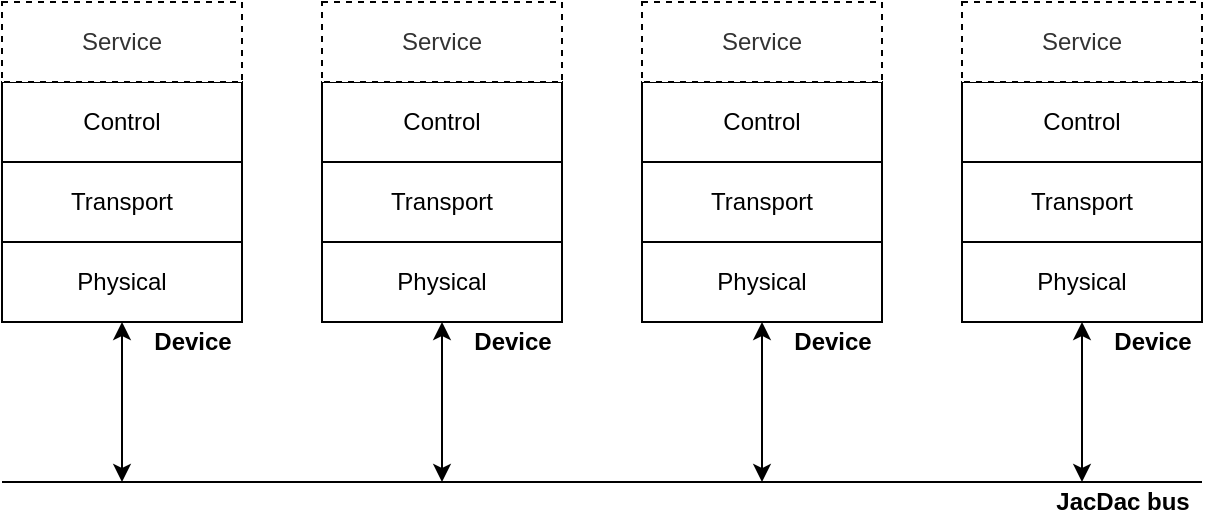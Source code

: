 <mxfile version="12.9.13" type="device"><diagram id="HprpYEN0h96NzXgQkXMR" name="Page-1"><mxGraphModel dx="763" dy="582" grid="1" gridSize="10" guides="1" tooltips="1" connect="1" arrows="1" fold="1" page="1" pageScale="1" pageWidth="827" pageHeight="1169" math="0" shadow="0"><root><mxCell id="0"/><mxCell id="1" parent="0"/><mxCell id="oC9_E_OpvIaY7CJAQCDI-1" value="Physical" style="rounded=0;whiteSpace=wrap;html=1;" vertex="1" parent="1"><mxGeometry x="40" y="160" width="120" height="40" as="geometry"/></mxCell><mxCell id="oC9_E_OpvIaY7CJAQCDI-2" value="Transport" style="rounded=0;whiteSpace=wrap;html=1;" vertex="1" parent="1"><mxGeometry x="40" y="120" width="120" height="40" as="geometry"/></mxCell><mxCell id="oC9_E_OpvIaY7CJAQCDI-3" value="Control" style="rounded=0;whiteSpace=wrap;html=1;" vertex="1" parent="1"><mxGeometry x="40" y="80" width="120" height="40" as="geometry"/></mxCell><mxCell id="oC9_E_OpvIaY7CJAQCDI-4" value="Service" style="rounded=0;whiteSpace=wrap;html=1;dashed=1;fillColor=#FFFFFF;strokeColor=#000000;fontColor=#333333;" vertex="1" parent="1"><mxGeometry x="40" y="40" width="120" height="40" as="geometry"/></mxCell><mxCell id="oC9_E_OpvIaY7CJAQCDI-6" value="" style="endArrow=classic;startArrow=classic;html=1;entryX=0.5;entryY=1;entryDx=0;entryDy=0;" edge="1" parent="1" target="oC9_E_OpvIaY7CJAQCDI-1"><mxGeometry width="50" height="50" relative="1" as="geometry"><mxPoint x="100" y="280" as="sourcePoint"/><mxPoint x="150" y="280" as="targetPoint"/></mxGeometry></mxCell><mxCell id="oC9_E_OpvIaY7CJAQCDI-7" value="" style="endArrow=none;html=1;" edge="1" parent="1"><mxGeometry width="50" height="50" relative="1" as="geometry"><mxPoint x="40" y="280" as="sourcePoint"/><mxPoint x="640" y="280" as="targetPoint"/></mxGeometry></mxCell><mxCell id="oC9_E_OpvIaY7CJAQCDI-8" value="Physical" style="rounded=0;whiteSpace=wrap;html=1;" vertex="1" parent="1"><mxGeometry x="200" y="160" width="120" height="40" as="geometry"/></mxCell><mxCell id="oC9_E_OpvIaY7CJAQCDI-9" value="Transport" style="rounded=0;whiteSpace=wrap;html=1;" vertex="1" parent="1"><mxGeometry x="200" y="120" width="120" height="40" as="geometry"/></mxCell><mxCell id="oC9_E_OpvIaY7CJAQCDI-10" value="Control" style="rounded=0;whiteSpace=wrap;html=1;" vertex="1" parent="1"><mxGeometry x="200" y="80" width="120" height="40" as="geometry"/></mxCell><mxCell id="oC9_E_OpvIaY7CJAQCDI-11" value="Service" style="rounded=0;whiteSpace=wrap;html=1;dashed=1;fillColor=#FFFFFF;strokeColor=#000000;fontColor=#333333;" vertex="1" parent="1"><mxGeometry x="200" y="40" width="120" height="40" as="geometry"/></mxCell><mxCell id="oC9_E_OpvIaY7CJAQCDI-12" value="" style="endArrow=classic;startArrow=classic;html=1;entryX=0.5;entryY=1;entryDx=0;entryDy=0;" edge="1" parent="1" target="oC9_E_OpvIaY7CJAQCDI-8"><mxGeometry width="50" height="50" relative="1" as="geometry"><mxPoint x="260" y="280" as="sourcePoint"/><mxPoint x="310" y="280" as="targetPoint"/></mxGeometry></mxCell><mxCell id="oC9_E_OpvIaY7CJAQCDI-13" value="Physical" style="rounded=0;whiteSpace=wrap;html=1;" vertex="1" parent="1"><mxGeometry x="360" y="160" width="120" height="40" as="geometry"/></mxCell><mxCell id="oC9_E_OpvIaY7CJAQCDI-14" value="Transport" style="rounded=0;whiteSpace=wrap;html=1;" vertex="1" parent="1"><mxGeometry x="360" y="120" width="120" height="40" as="geometry"/></mxCell><mxCell id="oC9_E_OpvIaY7CJAQCDI-15" value="Control" style="rounded=0;whiteSpace=wrap;html=1;" vertex="1" parent="1"><mxGeometry x="360" y="80" width="120" height="40" as="geometry"/></mxCell><mxCell id="oC9_E_OpvIaY7CJAQCDI-16" value="Service" style="rounded=0;whiteSpace=wrap;html=1;dashed=1;fillColor=#FFFFFF;strokeColor=#000000;fontColor=#333333;" vertex="1" parent="1"><mxGeometry x="360" y="40" width="120" height="40" as="geometry"/></mxCell><mxCell id="oC9_E_OpvIaY7CJAQCDI-17" value="" style="endArrow=classic;startArrow=classic;html=1;entryX=0.5;entryY=1;entryDx=0;entryDy=0;" edge="1" parent="1" target="oC9_E_OpvIaY7CJAQCDI-13"><mxGeometry width="50" height="50" relative="1" as="geometry"><mxPoint x="420" y="280" as="sourcePoint"/><mxPoint x="470" y="280" as="targetPoint"/></mxGeometry></mxCell><mxCell id="oC9_E_OpvIaY7CJAQCDI-18" value="Physical" style="rounded=0;whiteSpace=wrap;html=1;" vertex="1" parent="1"><mxGeometry x="520" y="160" width="120" height="40" as="geometry"/></mxCell><mxCell id="oC9_E_OpvIaY7CJAQCDI-19" value="Transport" style="rounded=0;whiteSpace=wrap;html=1;" vertex="1" parent="1"><mxGeometry x="520" y="120" width="120" height="40" as="geometry"/></mxCell><mxCell id="oC9_E_OpvIaY7CJAQCDI-20" value="Control" style="rounded=0;whiteSpace=wrap;html=1;" vertex="1" parent="1"><mxGeometry x="520" y="80" width="120" height="40" as="geometry"/></mxCell><mxCell id="oC9_E_OpvIaY7CJAQCDI-21" value="Service" style="rounded=0;whiteSpace=wrap;html=1;dashed=1;fillColor=#FFFFFF;strokeColor=#000000;fontColor=#333333;" vertex="1" parent="1"><mxGeometry x="520" y="40" width="120" height="40" as="geometry"/></mxCell><mxCell id="oC9_E_OpvIaY7CJAQCDI-22" value="" style="endArrow=classic;startArrow=classic;html=1;entryX=0.5;entryY=1;entryDx=0;entryDy=0;" edge="1" parent="1" target="oC9_E_OpvIaY7CJAQCDI-18"><mxGeometry width="50" height="50" relative="1" as="geometry"><mxPoint x="580" y="280" as="sourcePoint"/><mxPoint x="630" y="280" as="targetPoint"/></mxGeometry></mxCell><mxCell id="oC9_E_OpvIaY7CJAQCDI-25" value="&lt;b&gt;JacDac bus&lt;/b&gt;" style="text;html=1;align=center;verticalAlign=middle;resizable=0;points=[];autosize=1;" vertex="1" parent="1"><mxGeometry x="560" y="280" width="80" height="20" as="geometry"/></mxCell><mxCell id="oC9_E_OpvIaY7CJAQCDI-26" value="&lt;b&gt;Device&lt;/b&gt;" style="text;html=1;align=center;verticalAlign=middle;resizable=0;points=[];autosize=1;" vertex="1" parent="1"><mxGeometry x="590" y="200" width="50" height="20" as="geometry"/></mxCell><mxCell id="oC9_E_OpvIaY7CJAQCDI-27" value="&lt;b&gt;Device&lt;/b&gt;" style="text;html=1;align=center;verticalAlign=middle;resizable=0;points=[];autosize=1;" vertex="1" parent="1"><mxGeometry x="430" y="200" width="50" height="20" as="geometry"/></mxCell><mxCell id="oC9_E_OpvIaY7CJAQCDI-28" value="&lt;b&gt;Device&lt;/b&gt;" style="text;html=1;align=center;verticalAlign=middle;resizable=0;points=[];autosize=1;" vertex="1" parent="1"><mxGeometry x="110" y="200" width="50" height="20" as="geometry"/></mxCell><mxCell id="oC9_E_OpvIaY7CJAQCDI-29" value="&lt;b&gt;Device&lt;/b&gt;" style="text;html=1;align=center;verticalAlign=middle;resizable=0;points=[];autosize=1;" vertex="1" parent="1"><mxGeometry x="270" y="200" width="50" height="20" as="geometry"/></mxCell></root></mxGraphModel></diagram></mxfile>